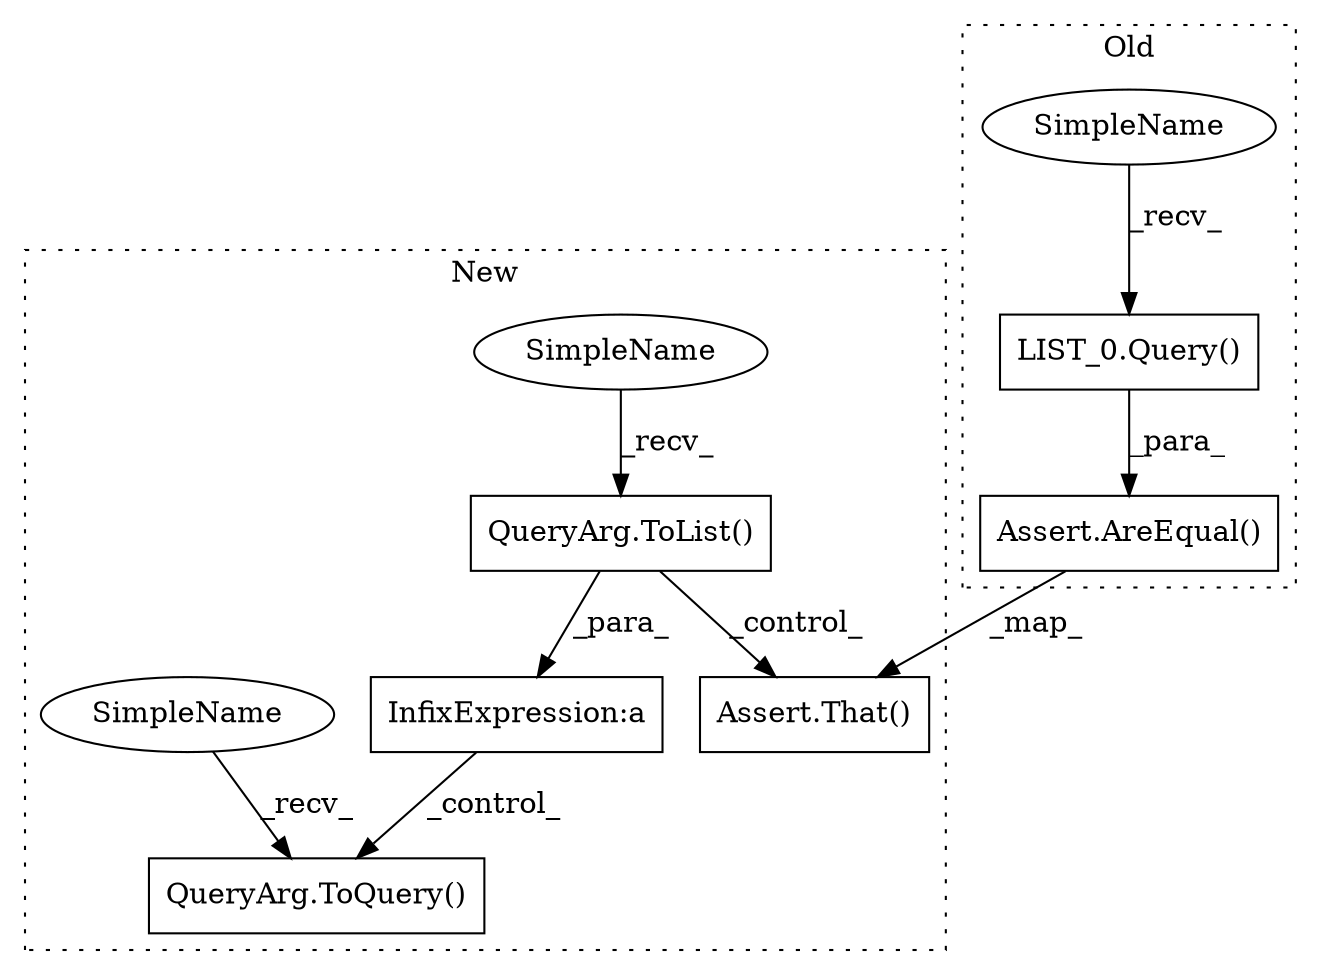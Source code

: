 digraph G {
subgraph cluster0 {
1 [label="Assert.AreEqual()" a="32" s="3492,3561" l="9,1" shape="box"];
5 [label="LIST_0.Query()" a="32" s="3546" l="7" shape="box"];
7 [label="SimpleName" a="42" s="3539" l="6" shape="ellipse"];
label = "Old";
style="dotted";
}
subgraph cluster1 {
2 [label="Assert.That()" a="32" s="4084,4150" l="5,1" shape="box"];
3 [label="QueryArg.ToList()" a="32" s="4029" l="8" shape="box"];
4 [label="QueryArg.ToQuery()" a="32" s="4476" l="9" shape="box"];
6 [label="InfixExpression:a" a="27" s="4313" l="-27" shape="box"];
8 [label="SimpleName" a="42" s="4025" l="3" shape="ellipse"];
9 [label="SimpleName" a="42" s="4472" l="3" shape="ellipse"];
label = "New";
style="dotted";
}
1 -> 2 [label="_map_"];
3 -> 2 [label="_control_"];
3 -> 6 [label="_para_"];
5 -> 1 [label="_para_"];
6 -> 4 [label="_control_"];
7 -> 5 [label="_recv_"];
8 -> 3 [label="_recv_"];
9 -> 4 [label="_recv_"];
}